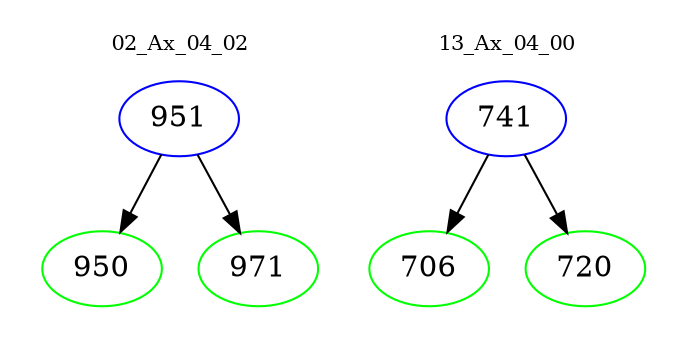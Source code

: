 digraph{
subgraph cluster_0 {
color = white
label = "02_Ax_04_02";
fontsize=10;
T0_951 [label="951", color="blue"]
T0_951 -> T0_950 [color="black"]
T0_950 [label="950", color="green"]
T0_951 -> T0_971 [color="black"]
T0_971 [label="971", color="green"]
}
subgraph cluster_1 {
color = white
label = "13_Ax_04_00";
fontsize=10;
T1_741 [label="741", color="blue"]
T1_741 -> T1_706 [color="black"]
T1_706 [label="706", color="green"]
T1_741 -> T1_720 [color="black"]
T1_720 [label="720", color="green"]
}
}
